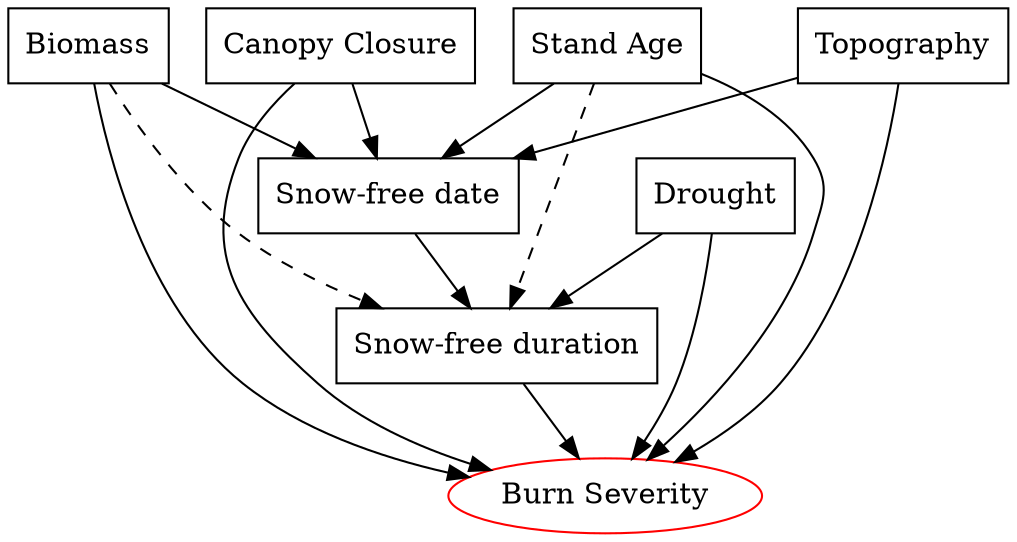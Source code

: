 // aprior dag
digraph "updated-variability-dag" {
	B [label=Biomass shape=rect]
	C [label="Canopy Closure" shape=rect]
	S [label="Stand Age" shape=rect]
	A [label="Snow-free date" shape=rect]
	R [label="Snow-free duration" shape=rect]
	V [label="Burn Severity" color=red shape=ellipse]
	T [label=Topography shape=rect]
	D [label=Drought shape=rect]
	B -> A
	C -> A
	S -> A
	A -> R
	B -> V
	C -> V
	S -> V
	R -> V
	D -> V
	T -> V
	T -> A
	D -> R
	B -> R [style=dashed]
	S -> R [style=dashed]
}
